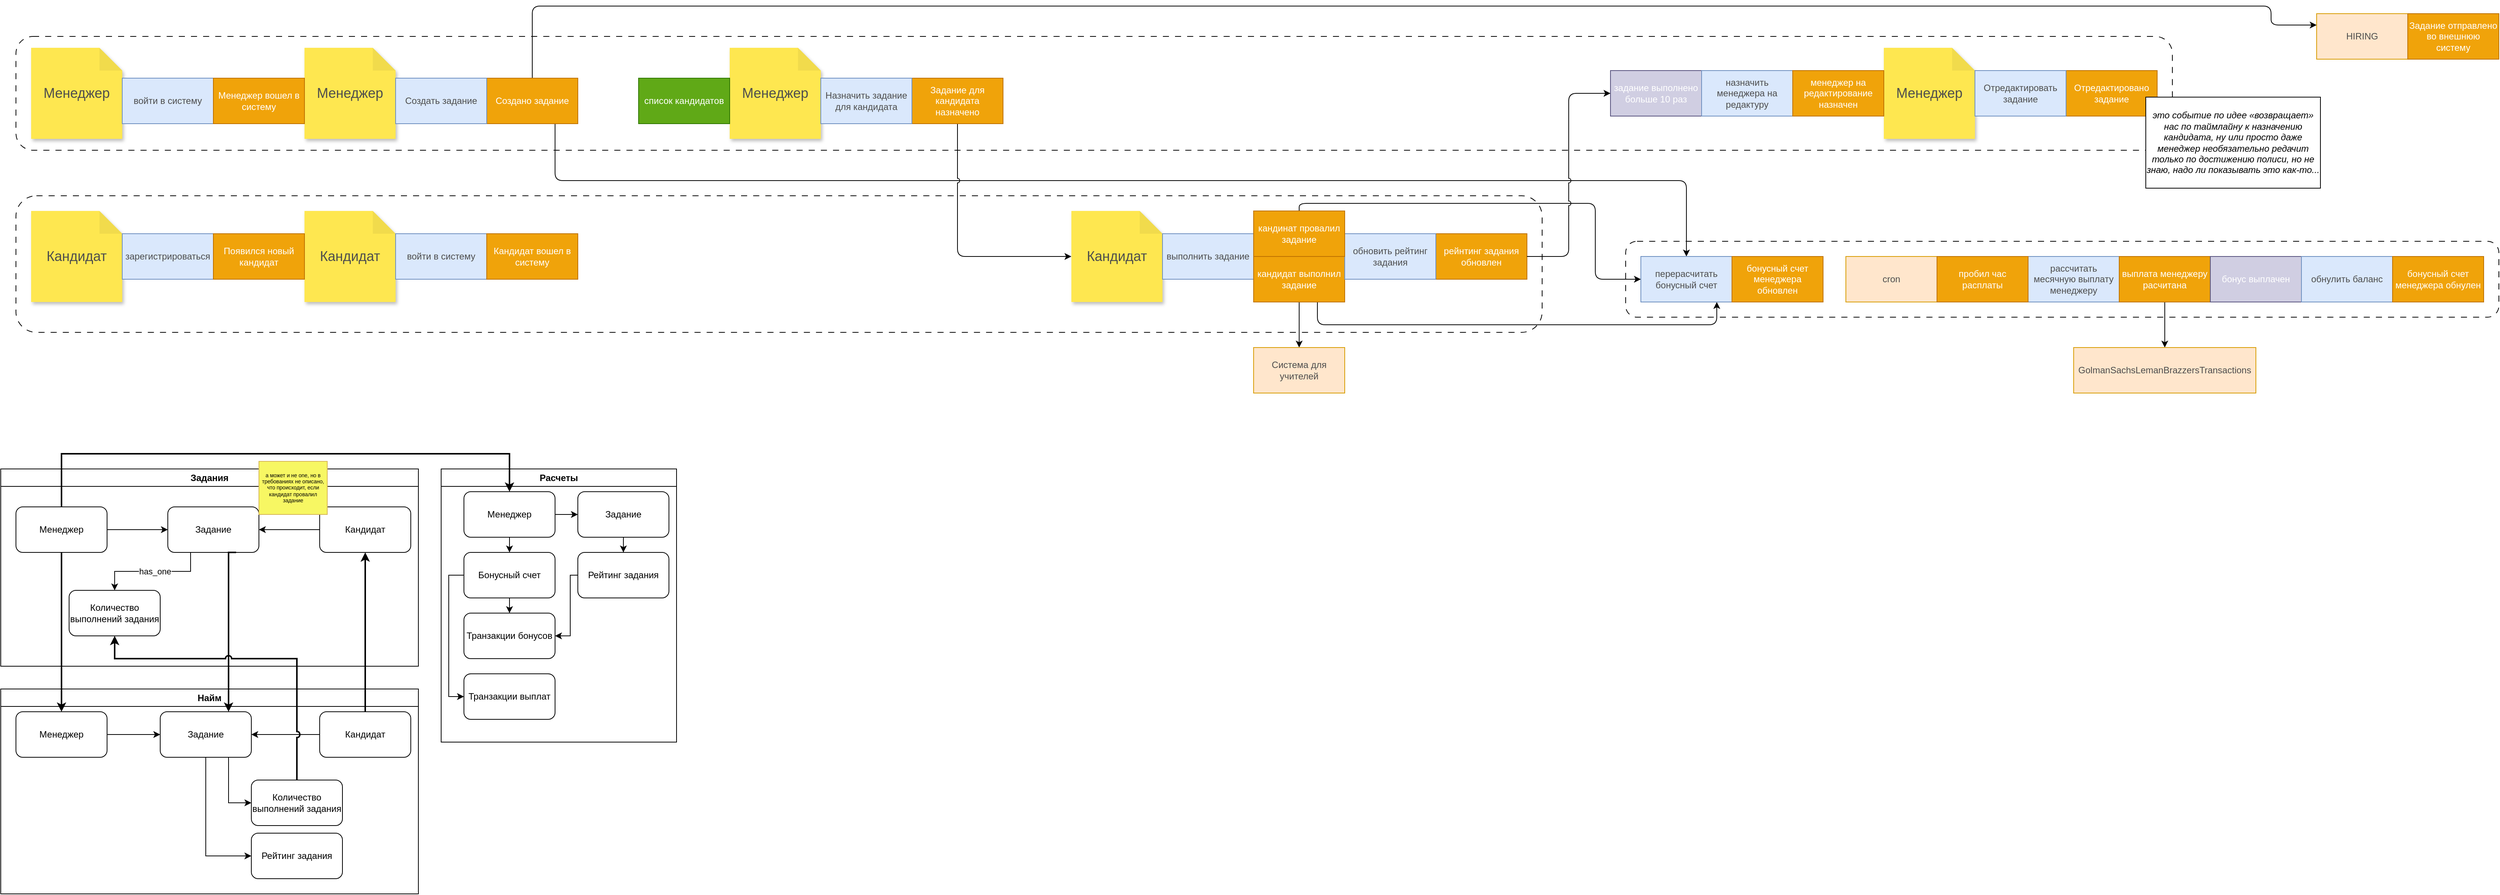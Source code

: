 <mxfile version="27.0.5">
  <diagram id="R2lEEEUBdFMjLlhIrx00" name="Page-1">
    <mxGraphModel dx="3792" dy="2971" grid="1" gridSize="10" guides="1" tooltips="1" connect="1" arrows="1" fold="1" page="1" pageScale="1" pageWidth="1169" pageHeight="827" math="0" shadow="0" extFonts="Permanent Marker^https://fonts.googleapis.com/css?family=Permanent+Marker">
      <root>
        <mxCell id="0" />
        <mxCell id="1" parent="0" />
        <mxCell id="_uogvYm9ou4BjCA6ubhB-7" value="Расчеты" style="swimlane;whiteSpace=wrap;html=1;" parent="1" vertex="1">
          <mxGeometry x="580" y="30" width="310" height="360" as="geometry" />
        </mxCell>
        <mxCell id="_uogvYm9ou4BjCA6ubhB-49" style="edgeStyle=orthogonalEdgeStyle;rounded=0;orthogonalLoop=1;jettySize=auto;html=1;exitX=0.5;exitY=1;exitDx=0;exitDy=0;entryX=0.5;entryY=0;entryDx=0;entryDy=0;" parent="_uogvYm9ou4BjCA6ubhB-7" source="_uogvYm9ou4BjCA6ubhB-43" target="_uogvYm9ou4BjCA6ubhB-44" edge="1">
          <mxGeometry relative="1" as="geometry" />
        </mxCell>
        <mxCell id="_uogvYm9ou4BjCA6ubhB-53" style="edgeStyle=orthogonalEdgeStyle;rounded=0;orthogonalLoop=1;jettySize=auto;html=1;exitX=1;exitY=0.5;exitDx=0;exitDy=0;entryX=0;entryY=0.5;entryDx=0;entryDy=0;" parent="_uogvYm9ou4BjCA6ubhB-7" source="_uogvYm9ou4BjCA6ubhB-43" target="_uogvYm9ou4BjCA6ubhB-52" edge="1">
          <mxGeometry relative="1" as="geometry" />
        </mxCell>
        <mxCell id="_uogvYm9ou4BjCA6ubhB-43" value="Менеджер" style="rounded=1;whiteSpace=wrap;html=1;" parent="_uogvYm9ou4BjCA6ubhB-7" vertex="1">
          <mxGeometry x="30" y="30" width="120" height="60" as="geometry" />
        </mxCell>
        <mxCell id="_uogvYm9ou4BjCA6ubhB-50" style="edgeStyle=orthogonalEdgeStyle;rounded=0;orthogonalLoop=1;jettySize=auto;html=1;exitX=0.5;exitY=1;exitDx=0;exitDy=0;entryX=0.5;entryY=0;entryDx=0;entryDy=0;" parent="_uogvYm9ou4BjCA6ubhB-7" source="_uogvYm9ou4BjCA6ubhB-44" target="_uogvYm9ou4BjCA6ubhB-45" edge="1">
          <mxGeometry relative="1" as="geometry" />
        </mxCell>
        <mxCell id="_uogvYm9ou4BjCA6ubhB-57" style="edgeStyle=orthogonalEdgeStyle;rounded=0;orthogonalLoop=1;jettySize=auto;html=1;exitX=0;exitY=0.5;exitDx=0;exitDy=0;entryX=0;entryY=0.5;entryDx=0;entryDy=0;" parent="_uogvYm9ou4BjCA6ubhB-7" source="_uogvYm9ou4BjCA6ubhB-44" target="_uogvYm9ou4BjCA6ubhB-56" edge="1">
          <mxGeometry relative="1" as="geometry" />
        </mxCell>
        <mxCell id="_uogvYm9ou4BjCA6ubhB-44" value="Бонусный счет" style="rounded=1;whiteSpace=wrap;html=1;" parent="_uogvYm9ou4BjCA6ubhB-7" vertex="1">
          <mxGeometry x="30" y="110" width="120" height="60" as="geometry" />
        </mxCell>
        <mxCell id="_uogvYm9ou4BjCA6ubhB-45" value="Транзакции бонусов" style="rounded=1;whiteSpace=wrap;html=1;" parent="_uogvYm9ou4BjCA6ubhB-7" vertex="1">
          <mxGeometry x="30" y="190" width="120" height="60" as="geometry" />
        </mxCell>
        <mxCell id="_uogvYm9ou4BjCA6ubhB-58" style="edgeStyle=orthogonalEdgeStyle;rounded=0;orthogonalLoop=1;jettySize=auto;html=1;exitX=0;exitY=0.5;exitDx=0;exitDy=0;entryX=1;entryY=0.5;entryDx=0;entryDy=0;" parent="_uogvYm9ou4BjCA6ubhB-7" source="_uogvYm9ou4BjCA6ubhB-46" target="_uogvYm9ou4BjCA6ubhB-45" edge="1">
          <mxGeometry relative="1" as="geometry">
            <Array as="points">
              <mxPoint x="170" y="140" />
              <mxPoint x="170" y="220" />
            </Array>
          </mxGeometry>
        </mxCell>
        <mxCell id="_uogvYm9ou4BjCA6ubhB-46" value="Рейтинг задания" style="rounded=1;whiteSpace=wrap;html=1;" parent="_uogvYm9ou4BjCA6ubhB-7" vertex="1">
          <mxGeometry x="180" y="110" width="120" height="60" as="geometry" />
        </mxCell>
        <mxCell id="_uogvYm9ou4BjCA6ubhB-54" style="edgeStyle=orthogonalEdgeStyle;rounded=0;orthogonalLoop=1;jettySize=auto;html=1;exitX=0.5;exitY=1;exitDx=0;exitDy=0;" parent="_uogvYm9ou4BjCA6ubhB-7" source="_uogvYm9ou4BjCA6ubhB-52" target="_uogvYm9ou4BjCA6ubhB-46" edge="1">
          <mxGeometry relative="1" as="geometry" />
        </mxCell>
        <mxCell id="_uogvYm9ou4BjCA6ubhB-52" value="Задание" style="rounded=1;whiteSpace=wrap;html=1;" parent="_uogvYm9ou4BjCA6ubhB-7" vertex="1">
          <mxGeometry x="180" y="30" width="120" height="60" as="geometry" />
        </mxCell>
        <mxCell id="_uogvYm9ou4BjCA6ubhB-56" value="Транзакции выплат" style="rounded=1;whiteSpace=wrap;html=1;" parent="_uogvYm9ou4BjCA6ubhB-7" vertex="1">
          <mxGeometry x="30" y="270" width="120" height="60" as="geometry" />
        </mxCell>
        <mxCell id="_uogvYm9ou4BjCA6ubhB-8" value="Задания" style="swimlane;whiteSpace=wrap;html=1;" parent="1" vertex="1">
          <mxGeometry y="30" width="550" height="260" as="geometry" />
        </mxCell>
        <mxCell id="_uogvYm9ou4BjCA6ubhB-39" value="" style="edgeStyle=orthogonalEdgeStyle;rounded=0;orthogonalLoop=1;jettySize=auto;html=1;" parent="_uogvYm9ou4BjCA6ubhB-8" source="_uogvYm9ou4BjCA6ubhB-13" target="_uogvYm9ou4BjCA6ubhB-15" edge="1">
          <mxGeometry relative="1" as="geometry" />
        </mxCell>
        <mxCell id="_uogvYm9ou4BjCA6ubhB-18" style="edgeStyle=orthogonalEdgeStyle;rounded=0;orthogonalLoop=1;jettySize=auto;html=1;exitX=1;exitY=0.5;exitDx=0;exitDy=0;" parent="_uogvYm9ou4BjCA6ubhB-8" source="_uogvYm9ou4BjCA6ubhB-14" target="_uogvYm9ou4BjCA6ubhB-15" edge="1">
          <mxGeometry relative="1" as="geometry" />
        </mxCell>
        <mxCell id="_uogvYm9ou4BjCA6ubhB-14" value="Менеджер" style="rounded=1;whiteSpace=wrap;html=1;" parent="_uogvYm9ou4BjCA6ubhB-8" vertex="1">
          <mxGeometry x="20" y="50" width="120" height="60" as="geometry" />
        </mxCell>
        <mxCell id="_uogvYm9ou4BjCA6ubhB-24" style="edgeStyle=orthogonalEdgeStyle;rounded=0;orthogonalLoop=1;jettySize=auto;html=1;exitX=0.25;exitY=1;exitDx=0;exitDy=0;entryX=0.5;entryY=0;entryDx=0;entryDy=0;" parent="_uogvYm9ou4BjCA6ubhB-8" source="_uogvYm9ou4BjCA6ubhB-15" target="_uogvYm9ou4BjCA6ubhB-22" edge="1">
          <mxGeometry relative="1" as="geometry" />
        </mxCell>
        <mxCell id="_uogvYm9ou4BjCA6ubhB-25" value="has_one" style="edgeLabel;html=1;align=center;verticalAlign=middle;resizable=0;points=[];" parent="_uogvYm9ou4BjCA6ubhB-24" vertex="1" connectable="0">
          <mxGeometry x="-0.043" relative="1" as="geometry">
            <mxPoint as="offset" />
          </mxGeometry>
        </mxCell>
        <mxCell id="_uogvYm9ou4BjCA6ubhB-15" value="Задание" style="rounded=1;whiteSpace=wrap;html=1;" parent="_uogvYm9ou4BjCA6ubhB-8" vertex="1">
          <mxGeometry x="220" y="50" width="120" height="60" as="geometry" />
        </mxCell>
        <mxCell id="_uogvYm9ou4BjCA6ubhB-22" value="Количество выполнений задания" style="rounded=1;whiteSpace=wrap;html=1;" parent="_uogvYm9ou4BjCA6ubhB-8" vertex="1">
          <mxGeometry x="90" y="160" width="120" height="60" as="geometry" />
        </mxCell>
        <mxCell id="_uogvYm9ou4BjCA6ubhB-13" value="Кандидат" style="rounded=1;whiteSpace=wrap;html=1;" parent="_uogvYm9ou4BjCA6ubhB-8" vertex="1">
          <mxGeometry x="420" y="50" width="120" height="60" as="geometry" />
        </mxCell>
        <mxCell id="_uogvYm9ou4BjCA6ubhB-21" value="&lt;font&gt;а может и не one, но в требованиях не описано, что происходит, если кандидат провалил задание&lt;/font&gt;" style="rounded=0;whiteSpace=wrap;html=1;fillColor=#F7F763;strokeColor=#d6b656;fontSize=7;" parent="_uogvYm9ou4BjCA6ubhB-8" vertex="1">
          <mxGeometry x="340" y="-10" width="90" height="70" as="geometry" />
        </mxCell>
        <mxCell id="_uogvYm9ou4BjCA6ubhB-6" value="Найм" style="swimlane;whiteSpace=wrap;html=1;" parent="1" vertex="1">
          <mxGeometry y="320" width="550" height="270" as="geometry" />
        </mxCell>
        <mxCell id="_uogvYm9ou4BjCA6ubhB-32" style="edgeStyle=orthogonalEdgeStyle;rounded=0;orthogonalLoop=1;jettySize=auto;html=1;exitX=1;exitY=0.5;exitDx=0;exitDy=0;entryX=0;entryY=0.5;entryDx=0;entryDy=0;" parent="_uogvYm9ou4BjCA6ubhB-6" source="_uogvYm9ou4BjCA6ubhB-10" target="_uogvYm9ou4BjCA6ubhB-11" edge="1">
          <mxGeometry relative="1" as="geometry" />
        </mxCell>
        <mxCell id="_uogvYm9ou4BjCA6ubhB-10" value="Менеджер" style="rounded=1;whiteSpace=wrap;html=1;" parent="_uogvYm9ou4BjCA6ubhB-6" vertex="1">
          <mxGeometry x="20" y="30" width="120" height="60" as="geometry" />
        </mxCell>
        <mxCell id="_uogvYm9ou4BjCA6ubhB-27" style="edgeStyle=orthogonalEdgeStyle;rounded=0;orthogonalLoop=1;jettySize=auto;html=1;exitX=0.75;exitY=1;exitDx=0;exitDy=0;entryX=0;entryY=0.5;entryDx=0;entryDy=0;" parent="_uogvYm9ou4BjCA6ubhB-6" source="_uogvYm9ou4BjCA6ubhB-11" target="_uogvYm9ou4BjCA6ubhB-26" edge="1">
          <mxGeometry relative="1" as="geometry" />
        </mxCell>
        <mxCell id="_uogvYm9ou4BjCA6ubhB-28" style="edgeStyle=orthogonalEdgeStyle;rounded=0;orthogonalLoop=1;jettySize=auto;html=1;exitX=0.5;exitY=1;exitDx=0;exitDy=0;entryX=0;entryY=0.5;entryDx=0;entryDy=0;" parent="_uogvYm9ou4BjCA6ubhB-6" source="_uogvYm9ou4BjCA6ubhB-11" target="_uogvYm9ou4BjCA6ubhB-12" edge="1">
          <mxGeometry relative="1" as="geometry" />
        </mxCell>
        <mxCell id="_uogvYm9ou4BjCA6ubhB-11" value="Задание" style="rounded=1;whiteSpace=wrap;html=1;" parent="_uogvYm9ou4BjCA6ubhB-6" vertex="1">
          <mxGeometry x="210" y="30" width="120" height="60" as="geometry" />
        </mxCell>
        <mxCell id="_uogvYm9ou4BjCA6ubhB-12" value="Рейтинг задания" style="rounded=1;whiteSpace=wrap;html=1;" parent="_uogvYm9ou4BjCA6ubhB-6" vertex="1">
          <mxGeometry x="330" y="190" width="120" height="60" as="geometry" />
        </mxCell>
        <mxCell id="_uogvYm9ou4BjCA6ubhB-26" value="Количество выполнений задания" style="rounded=1;whiteSpace=wrap;html=1;" parent="_uogvYm9ou4BjCA6ubhB-6" vertex="1">
          <mxGeometry x="330" y="120" width="120" height="60" as="geometry" />
        </mxCell>
        <mxCell id="_uogvYm9ou4BjCA6ubhB-9" value="Кандидат" style="rounded=1;whiteSpace=wrap;html=1;" parent="_uogvYm9ou4BjCA6ubhB-6" vertex="1">
          <mxGeometry x="420" y="30" width="120" height="60" as="geometry" />
        </mxCell>
        <mxCell id="_uogvYm9ou4BjCA6ubhB-33" style="edgeStyle=orthogonalEdgeStyle;rounded=0;orthogonalLoop=1;jettySize=auto;html=1;exitX=0;exitY=0.5;exitDx=0;exitDy=0;entryX=1;entryY=0.5;entryDx=0;entryDy=0;" parent="_uogvYm9ou4BjCA6ubhB-6" source="_uogvYm9ou4BjCA6ubhB-9" target="_uogvYm9ou4BjCA6ubhB-11" edge="1">
          <mxGeometry relative="1" as="geometry" />
        </mxCell>
        <mxCell id="_uogvYm9ou4BjCA6ubhB-34" style="edgeStyle=orthogonalEdgeStyle;rounded=0;orthogonalLoop=1;jettySize=auto;html=1;exitX=0.5;exitY=1;exitDx=0;exitDy=0;strokeWidth=2;jumpStyle=arc;" parent="1" source="_uogvYm9ou4BjCA6ubhB-14" target="_uogvYm9ou4BjCA6ubhB-10" edge="1">
          <mxGeometry relative="1" as="geometry" />
        </mxCell>
        <mxCell id="_uogvYm9ou4BjCA6ubhB-40" style="edgeStyle=orthogonalEdgeStyle;rounded=0;orthogonalLoop=1;jettySize=auto;html=1;exitX=0.75;exitY=1;exitDx=0;exitDy=0;entryX=0.75;entryY=0;entryDx=0;entryDy=0;strokeWidth=2;jumpStyle=arc;" parent="1" source="_uogvYm9ou4BjCA6ubhB-15" target="_uogvYm9ou4BjCA6ubhB-11" edge="1">
          <mxGeometry relative="1" as="geometry">
            <Array as="points">
              <mxPoint x="300" y="140" />
            </Array>
          </mxGeometry>
        </mxCell>
        <mxCell id="_uogvYm9ou4BjCA6ubhB-42" style="edgeStyle=orthogonalEdgeStyle;rounded=0;orthogonalLoop=1;jettySize=auto;html=1;entryX=0.5;entryY=1;entryDx=0;entryDy=0;strokeWidth=2;jumpStyle=arc;exitX=0.5;exitY=0;exitDx=0;exitDy=0;" parent="1" source="_uogvYm9ou4BjCA6ubhB-26" target="_uogvYm9ou4BjCA6ubhB-22" edge="1">
          <mxGeometry relative="1" as="geometry">
            <mxPoint x="460" y="440" as="sourcePoint" />
            <Array as="points">
              <mxPoint x="390" y="280" />
              <mxPoint x="150" y="280" />
            </Array>
          </mxGeometry>
        </mxCell>
        <mxCell id="_uogvYm9ou4BjCA6ubhB-41" style="edgeStyle=orthogonalEdgeStyle;rounded=0;orthogonalLoop=1;jettySize=auto;html=1;exitX=0.5;exitY=0;exitDx=0;exitDy=0;entryX=0.5;entryY=1;entryDx=0;entryDy=0;strokeWidth=2;jumpStyle=arc;" parent="1" source="_uogvYm9ou4BjCA6ubhB-9" target="_uogvYm9ou4BjCA6ubhB-13" edge="1">
          <mxGeometry relative="1" as="geometry" />
        </mxCell>
        <mxCell id="_uogvYm9ou4BjCA6ubhB-47" style="edgeStyle=orthogonalEdgeStyle;rounded=0;orthogonalLoop=1;jettySize=auto;html=1;exitX=0.5;exitY=0;exitDx=0;exitDy=0;strokeWidth=2;" parent="1" source="_uogvYm9ou4BjCA6ubhB-14" target="_uogvYm9ou4BjCA6ubhB-43" edge="1">
          <mxGeometry relative="1" as="geometry">
            <Array as="points">
              <mxPoint x="80" y="10" />
              <mxPoint x="670" y="10" />
            </Array>
          </mxGeometry>
        </mxCell>
        <mxCell id="NqS8gp6HaAE2yQ8f_B8a-1" value="" style="rounded=1;whiteSpace=wrap;html=1;align=center;verticalAlign=middle;fontFamily=Helvetica;fontSize=12;dashed=1;dashPattern=8 8;" vertex="1" parent="1">
          <mxGeometry x="2140" y="-270" width="1150" height="100" as="geometry" />
        </mxCell>
        <mxCell id="NqS8gp6HaAE2yQ8f_B8a-2" value="" style="rounded=1;whiteSpace=wrap;html=1;align=center;verticalAlign=middle;fontFamily=Helvetica;fontSize=12;dashed=1;dashPattern=8 8;" vertex="1" parent="1">
          <mxGeometry x="20" y="-540" width="2840" height="150" as="geometry" />
        </mxCell>
        <mxCell id="NqS8gp6HaAE2yQ8f_B8a-3" value="" style="rounded=1;whiteSpace=wrap;html=1;align=center;verticalAlign=middle;fontFamily=Helvetica;fontSize=12;dashed=1;dashPattern=8 8;" vertex="1" parent="1">
          <mxGeometry x="20" y="-330" width="2010" height="180" as="geometry" />
        </mxCell>
        <mxCell id="NqS8gp6HaAE2yQ8f_B8a-4" value="&lt;font style=&quot;color: rgb(77, 77, 77);&quot;&gt;HIRING&lt;/font&gt;" style="rounded=0;whiteSpace=wrap;html=1;fillColor=#ffe6cc;strokeColor=#d79b00;" vertex="1" parent="1">
          <mxGeometry x="3050" y="-570" width="120" height="60" as="geometry" />
        </mxCell>
        <mxCell id="NqS8gp6HaAE2yQ8f_B8a-5" style="edgeStyle=orthogonalEdgeStyle;rounded=1;orthogonalLoop=1;jettySize=auto;html=1;exitX=0.75;exitY=1;exitDx=0;exitDy=0;entryX=0.5;entryY=0;entryDx=0;entryDy=0;jumpStyle=arc;curved=0;" edge="1" parent="1" source="NqS8gp6HaAE2yQ8f_B8a-7" target="NqS8gp6HaAE2yQ8f_B8a-32">
          <mxGeometry relative="1" as="geometry">
            <Array as="points">
              <mxPoint x="730" y="-350" />
              <mxPoint x="2220" y="-350" />
            </Array>
          </mxGeometry>
        </mxCell>
        <mxCell id="NqS8gp6HaAE2yQ8f_B8a-6" style="edgeStyle=orthogonalEdgeStyle;rounded=1;orthogonalLoop=1;jettySize=auto;html=1;exitX=0.5;exitY=0;exitDx=0;exitDy=0;entryX=0;entryY=0.25;entryDx=0;entryDy=0;curved=0;" edge="1" parent="1" source="NqS8gp6HaAE2yQ8f_B8a-7" target="NqS8gp6HaAE2yQ8f_B8a-4">
          <mxGeometry relative="1" as="geometry">
            <Array as="points">
              <mxPoint x="700" y="-580" />
              <mxPoint x="2990" y="-580" />
              <mxPoint x="2990" y="-555" />
            </Array>
          </mxGeometry>
        </mxCell>
        <mxCell id="NqS8gp6HaAE2yQ8f_B8a-7" value="Создано задание" style="rounded=0;whiteSpace=wrap;html=1;fillColor=#f0a30a;strokeColor=#BD7000;fontColor=#ffffff;" vertex="1" parent="1">
          <mxGeometry x="640" y="-485" width="120" height="60" as="geometry" />
        </mxCell>
        <mxCell id="NqS8gp6HaAE2yQ8f_B8a-8" value="Менеджер" style="shape=note;whiteSpace=wrap;html=1;backgroundOutline=1;darkOpacity=0.05;fillColor=#FEE750;strokeColor=none;fontSize=18;fontStyle=0;rotation=0;shadow=1;rounded=0;align=center;verticalAlign=middle;fontFamily=Helvetica;fontColor=#4D4D4D;" vertex="1" parent="1">
          <mxGeometry x="400" y="-525" width="120" height="120" as="geometry" />
        </mxCell>
        <mxCell id="NqS8gp6HaAE2yQ8f_B8a-9" value="Создать задание" style="rounded=0;whiteSpace=wrap;html=1;fillColor=#dae8fc;strokeColor=#6c8ebf;align=center;verticalAlign=middle;fontFamily=Helvetica;fontSize=12;fontColor=#4D4D4D;" vertex="1" parent="1">
          <mxGeometry x="520" y="-485" width="120" height="60" as="geometry" />
        </mxCell>
        <mxCell id="NqS8gp6HaAE2yQ8f_B8a-10" value="Задание отправлено во внешнюю систему" style="rounded=0;whiteSpace=wrap;html=1;fillColor=#f0a30a;strokeColor=#BD7000;fontColor=#ffffff;" vertex="1" parent="1">
          <mxGeometry x="3170" y="-570" width="120" height="60" as="geometry" />
        </mxCell>
        <mxCell id="NqS8gp6HaAE2yQ8f_B8a-11" value="Кандидат" style="shape=note;whiteSpace=wrap;html=1;backgroundOutline=1;darkOpacity=0.05;fillColor=#FEE750;strokeColor=none;fontSize=18;fontStyle=0;rotation=0;shadow=1;rounded=0;align=center;verticalAlign=middle;fontFamily=Helvetica;fontColor=#4D4D4D;" vertex="1" parent="1">
          <mxGeometry x="400" y="-310" width="120" height="120" as="geometry" />
        </mxCell>
        <mxCell id="NqS8gp6HaAE2yQ8f_B8a-12" value="войти в систему" style="rounded=0;whiteSpace=wrap;html=1;fillColor=#dae8fc;strokeColor=#6c8ebf;align=center;verticalAlign=middle;fontFamily=Helvetica;fontSize=12;fontColor=#4D4D4D;" vertex="1" parent="1">
          <mxGeometry x="520" y="-280" width="120" height="60" as="geometry" />
        </mxCell>
        <mxCell id="NqS8gp6HaAE2yQ8f_B8a-13" value="Кандидат вошел в систему" style="rounded=0;whiteSpace=wrap;html=1;fillColor=#f0a30a;strokeColor=#BD7000;fontColor=#ffffff;" vertex="1" parent="1">
          <mxGeometry x="640" y="-280" width="120" height="60" as="geometry" />
        </mxCell>
        <mxCell id="NqS8gp6HaAE2yQ8f_B8a-14" value="Менеджер" style="shape=note;whiteSpace=wrap;html=1;backgroundOutline=1;darkOpacity=0.05;fillColor=#FEE750;strokeColor=none;fontSize=18;fontStyle=0;rotation=0;shadow=1;rounded=0;align=center;verticalAlign=middle;fontFamily=Helvetica;fontColor=#4D4D4D;" vertex="1" parent="1">
          <mxGeometry x="40" y="-525" width="120" height="120" as="geometry" />
        </mxCell>
        <mxCell id="NqS8gp6HaAE2yQ8f_B8a-15" value="войти в систему" style="rounded=0;whiteSpace=wrap;html=1;fillColor=#dae8fc;strokeColor=#6c8ebf;align=center;verticalAlign=middle;fontFamily=Helvetica;fontSize=12;fontColor=#4D4D4D;" vertex="1" parent="1">
          <mxGeometry x="160" y="-485" width="120" height="60" as="geometry" />
        </mxCell>
        <mxCell id="NqS8gp6HaAE2yQ8f_B8a-16" value="Менеджер вошел в систему" style="rounded=0;whiteSpace=wrap;html=1;fillColor=#f0a30a;strokeColor=#BD7000;fontColor=#ffffff;" vertex="1" parent="1">
          <mxGeometry x="280" y="-485" width="120" height="60" as="geometry" />
        </mxCell>
        <mxCell id="NqS8gp6HaAE2yQ8f_B8a-17" value="Кандидат" style="shape=note;whiteSpace=wrap;html=1;backgroundOutline=1;darkOpacity=0.05;fillColor=#FEE750;strokeColor=none;fontSize=18;fontStyle=0;rotation=0;shadow=1;rounded=0;align=center;verticalAlign=middle;fontFamily=Helvetica;fontColor=#4D4D4D;" vertex="1" parent="1">
          <mxGeometry x="40" y="-310" width="120" height="120" as="geometry" />
        </mxCell>
        <mxCell id="NqS8gp6HaAE2yQ8f_B8a-18" value="зарегистрироваться" style="rounded=0;whiteSpace=wrap;html=1;fillColor=#dae8fc;strokeColor=#6c8ebf;align=center;verticalAlign=middle;fontFamily=Helvetica;fontSize=12;fontColor=#4D4D4D;" vertex="1" parent="1">
          <mxGeometry x="160" y="-280" width="120" height="60" as="geometry" />
        </mxCell>
        <mxCell id="NqS8gp6HaAE2yQ8f_B8a-19" value="Появился новый кандидат" style="rounded=0;whiteSpace=wrap;html=1;fillColor=#f0a30a;strokeColor=#BD7000;fontColor=#ffffff;" vertex="1" parent="1">
          <mxGeometry x="280" y="-280" width="120" height="60" as="geometry" />
        </mxCell>
        <mxCell id="NqS8gp6HaAE2yQ8f_B8a-20" value="Кандидат" style="shape=note;whiteSpace=wrap;html=1;backgroundOutline=1;darkOpacity=0.05;fillColor=#FEE750;strokeColor=none;fontSize=18;fontStyle=0;rotation=0;shadow=1;rounded=0;align=center;verticalAlign=middle;fontFamily=Helvetica;fontColor=#4D4D4D;" vertex="1" parent="1">
          <mxGeometry x="1410" y="-310" width="120" height="120" as="geometry" />
        </mxCell>
        <mxCell id="NqS8gp6HaAE2yQ8f_B8a-21" value="выполнить задание" style="rounded=0;whiteSpace=wrap;html=1;fillColor=#dae8fc;strokeColor=#6c8ebf;align=center;verticalAlign=middle;fontFamily=Helvetica;fontSize=12;fontColor=#4D4D4D;" vertex="1" parent="1">
          <mxGeometry x="1530" y="-280" width="120" height="60" as="geometry" />
        </mxCell>
        <mxCell id="NqS8gp6HaAE2yQ8f_B8a-22" style="edgeStyle=orthogonalEdgeStyle;rounded=1;orthogonalLoop=1;jettySize=auto;html=1;exitX=0.7;exitY=1;exitDx=0;exitDy=0;exitPerimeter=0;jumpStyle=arc;curved=0;" edge="1" parent="1" source="NqS8gp6HaAE2yQ8f_B8a-24" target="NqS8gp6HaAE2yQ8f_B8a-32">
          <mxGeometry relative="1" as="geometry">
            <Array as="points">
              <mxPoint x="1734" y="-160" />
              <mxPoint x="2260" y="-160" />
            </Array>
          </mxGeometry>
        </mxCell>
        <mxCell id="NqS8gp6HaAE2yQ8f_B8a-23" style="edgeStyle=orthogonalEdgeStyle;rounded=1;orthogonalLoop=1;jettySize=auto;html=1;exitX=0.5;exitY=1;exitDx=0;exitDy=0;entryX=0.5;entryY=0;entryDx=0;entryDy=0;curved=0;" edge="1" parent="1" source="NqS8gp6HaAE2yQ8f_B8a-24" target="NqS8gp6HaAE2yQ8f_B8a-29">
          <mxGeometry relative="1" as="geometry" />
        </mxCell>
        <mxCell id="NqS8gp6HaAE2yQ8f_B8a-24" value="кандидат выполнил задание" style="rounded=0;whiteSpace=wrap;html=1;fillColor=#f0a30a;strokeColor=#BD7000;fontColor=#ffffff;" vertex="1" parent="1">
          <mxGeometry x="1650" y="-250" width="120" height="60" as="geometry" />
        </mxCell>
        <mxCell id="NqS8gp6HaAE2yQ8f_B8a-25" style="edgeStyle=orthogonalEdgeStyle;rounded=1;orthogonalLoop=1;jettySize=auto;html=1;exitX=0.5;exitY=1;exitDx=0;exitDy=0;entryX=0;entryY=0.5;entryDx=0;entryDy=0;fontFamily=Helvetica;fontSize=12;fontColor=#ffffff;jumpStyle=arc;curved=0;entryPerimeter=0;" edge="1" parent="1" source="NqS8gp6HaAE2yQ8f_B8a-26" target="NqS8gp6HaAE2yQ8f_B8a-20">
          <mxGeometry relative="1" as="geometry">
            <mxPoint x="1290" y="-250" as="targetPoint" />
          </mxGeometry>
        </mxCell>
        <mxCell id="NqS8gp6HaAE2yQ8f_B8a-26" value="Задание для кандидата назначено" style="rounded=0;whiteSpace=wrap;html=1;fillColor=#f0a30a;strokeColor=#BD7000;fontColor=#ffffff;" vertex="1" parent="1">
          <mxGeometry x="1200" y="-485" width="120" height="60" as="geometry" />
        </mxCell>
        <mxCell id="NqS8gp6HaAE2yQ8f_B8a-27" value="Менеджер" style="shape=note;whiteSpace=wrap;html=1;backgroundOutline=1;darkOpacity=0.05;fillColor=#FEE750;strokeColor=none;fontSize=18;fontStyle=0;rotation=0;shadow=1;rounded=0;align=center;verticalAlign=middle;fontFamily=Helvetica;fontColor=#4D4D4D;" vertex="1" parent="1">
          <mxGeometry x="960" y="-525" width="120" height="120" as="geometry" />
        </mxCell>
        <mxCell id="NqS8gp6HaAE2yQ8f_B8a-28" value="Назначить задание для кандидата" style="rounded=0;whiteSpace=wrap;html=1;fillColor=#dae8fc;strokeColor=#6c8ebf;align=center;verticalAlign=middle;fontFamily=Helvetica;fontSize=12;fontColor=#4D4D4D;" vertex="1" parent="1">
          <mxGeometry x="1080" y="-485" width="120" height="60" as="geometry" />
        </mxCell>
        <mxCell id="NqS8gp6HaAE2yQ8f_B8a-29" value="Система для учителей" style="rounded=0;whiteSpace=wrap;html=1;fillColor=#ffe6cc;strokeColor=#d79b00;align=center;verticalAlign=middle;fontFamily=Helvetica;fontSize=12;fontColor=#4D4D4D;" vertex="1" parent="1">
          <mxGeometry x="1650" y="-130" width="120" height="60" as="geometry" />
        </mxCell>
        <mxCell id="NqS8gp6HaAE2yQ8f_B8a-30" value="рейнтинг задания обновлен" style="rounded=0;whiteSpace=wrap;html=1;fillColor=#f0a30a;strokeColor=#BD7000;fontColor=#ffffff;" vertex="1" parent="1">
          <mxGeometry x="1890" y="-280" width="120" height="60" as="geometry" />
        </mxCell>
        <mxCell id="NqS8gp6HaAE2yQ8f_B8a-31" value="обновить рейтинг задания" style="rounded=0;whiteSpace=wrap;html=1;fillColor=#dae8fc;strokeColor=#6c8ebf;align=center;verticalAlign=middle;fontFamily=Helvetica;fontSize=12;fontColor=#4D4D4D;" vertex="1" parent="1">
          <mxGeometry x="1770" y="-280" width="120" height="60" as="geometry" />
        </mxCell>
        <mxCell id="NqS8gp6HaAE2yQ8f_B8a-32" value="перерасчитать бонусный счет" style="rounded=0;whiteSpace=wrap;html=1;fillColor=#dae8fc;strokeColor=#6c8ebf;align=center;verticalAlign=middle;fontFamily=Helvetica;fontSize=12;fontColor=#4D4D4D;" vertex="1" parent="1">
          <mxGeometry x="2160" y="-250" width="120" height="60" as="geometry" />
        </mxCell>
        <mxCell id="NqS8gp6HaAE2yQ8f_B8a-33" value="бонусный счет менеджера обновлен" style="rounded=0;whiteSpace=wrap;html=1;fillColor=#f0a30a;strokeColor=#BD7000;fontColor=#ffffff;" vertex="1" parent="1">
          <mxGeometry x="2280" y="-250" width="120" height="60" as="geometry" />
        </mxCell>
        <mxCell id="NqS8gp6HaAE2yQ8f_B8a-34" value="&lt;font style=&quot;color: rgb(77, 77, 77);&quot;&gt;cron&lt;/font&gt;" style="rounded=0;whiteSpace=wrap;html=1;fillColor=#ffe6cc;strokeColor=#d79b00;align=center;verticalAlign=middle;fontFamily=Helvetica;fontSize=12;fontColor=#ffffff;" vertex="1" parent="1">
          <mxGeometry x="2430" y="-250" width="120" height="60" as="geometry" />
        </mxCell>
        <mxCell id="NqS8gp6HaAE2yQ8f_B8a-35" value="рассчитать месячную выплату менеджеру" style="rounded=0;whiteSpace=wrap;html=1;fillColor=#dae8fc;strokeColor=#6c8ebf;align=center;verticalAlign=middle;fontFamily=Helvetica;fontSize=12;fontColor=#4D4D4D;" vertex="1" parent="1">
          <mxGeometry x="2670" y="-250" width="120" height="60" as="geometry" />
        </mxCell>
        <mxCell id="NqS8gp6HaAE2yQ8f_B8a-36" value="" style="edgeStyle=orthogonalEdgeStyle;rounded=1;orthogonalLoop=1;jettySize=auto;html=1;curved=0;" edge="1" parent="1" source="NqS8gp6HaAE2yQ8f_B8a-37" target="NqS8gp6HaAE2yQ8f_B8a-38">
          <mxGeometry relative="1" as="geometry" />
        </mxCell>
        <mxCell id="NqS8gp6HaAE2yQ8f_B8a-37" value="выплата менеджеру расчитана" style="rounded=0;whiteSpace=wrap;html=1;fillColor=#f0a30a;strokeColor=#BD7000;fontColor=#ffffff;" vertex="1" parent="1">
          <mxGeometry x="2790" y="-250" width="120" height="60" as="geometry" />
        </mxCell>
        <mxCell id="NqS8gp6HaAE2yQ8f_B8a-38" value="&lt;font color=&quot;#4d4d4d&quot;&gt;GolmanSachsLemanBrazzersTransactions&lt;/font&gt;" style="rounded=0;whiteSpace=wrap;html=1;fillColor=#ffe6cc;strokeColor=#d79b00;align=center;verticalAlign=middle;fontFamily=Helvetica;fontSize=12;fontColor=#ffffff;" vertex="1" parent="1">
          <mxGeometry x="2730" y="-130" width="240" height="60" as="geometry" />
        </mxCell>
        <mxCell id="NqS8gp6HaAE2yQ8f_B8a-39" value="бонус выплачен" style="rounded=0;whiteSpace=wrap;html=1;fillColor=#d0cee2;strokeColor=#56517e;align=center;verticalAlign=middle;fontFamily=Helvetica;fontSize=12;fontColor=#ffffff;" vertex="1" parent="1">
          <mxGeometry x="2910" y="-250" width="120" height="60" as="geometry" />
        </mxCell>
        <mxCell id="NqS8gp6HaAE2yQ8f_B8a-40" value="обнулить баланс" style="rounded=0;whiteSpace=wrap;html=1;fillColor=#dae8fc;strokeColor=#6c8ebf;align=center;verticalAlign=middle;fontFamily=Helvetica;fontSize=12;fontColor=#4D4D4D;" vertex="1" parent="1">
          <mxGeometry x="3030" y="-250" width="120" height="60" as="geometry" />
        </mxCell>
        <mxCell id="NqS8gp6HaAE2yQ8f_B8a-41" value="бонусный счет менеджера обнулен" style="rounded=0;whiteSpace=wrap;html=1;fillColor=#f0a30a;strokeColor=#BD7000;fontColor=#ffffff;" vertex="1" parent="1">
          <mxGeometry x="3150" y="-250" width="120" height="60" as="geometry" />
        </mxCell>
        <mxCell id="NqS8gp6HaAE2yQ8f_B8a-42" value="Отредактировано задание" style="rounded=0;whiteSpace=wrap;html=1;fillColor=#f0a30a;strokeColor=#BD7000;fontColor=#ffffff;" vertex="1" parent="1">
          <mxGeometry x="2720" y="-495" width="120" height="60" as="geometry" />
        </mxCell>
        <mxCell id="NqS8gp6HaAE2yQ8f_B8a-43" value="Менеджер" style="shape=note;whiteSpace=wrap;html=1;backgroundOutline=1;darkOpacity=0.05;fillColor=#FEE750;strokeColor=none;fontSize=18;fontStyle=0;rotation=0;shadow=1;rounded=0;align=center;verticalAlign=middle;fontFamily=Helvetica;fontColor=#4D4D4D;" vertex="1" parent="1">
          <mxGeometry x="2480" y="-525" width="120" height="120" as="geometry" />
        </mxCell>
        <mxCell id="NqS8gp6HaAE2yQ8f_B8a-44" value="Отредактировать задание" style="rounded=0;whiteSpace=wrap;html=1;fillColor=#dae8fc;strokeColor=#6c8ebf;align=center;verticalAlign=middle;fontFamily=Helvetica;fontSize=12;fontColor=#4D4D4D;" vertex="1" parent="1">
          <mxGeometry x="2600" y="-495" width="120" height="60" as="geometry" />
        </mxCell>
        <mxCell id="NqS8gp6HaAE2yQ8f_B8a-45" value="задание выполнено больше 10 раз" style="rounded=0;whiteSpace=wrap;html=1;fillColor=#d0cee2;strokeColor=#56517e;align=center;verticalAlign=middle;fontFamily=Helvetica;fontSize=12;fontColor=#ffffff;" vertex="1" parent="1">
          <mxGeometry x="2120" y="-495" width="120" height="60" as="geometry" />
        </mxCell>
        <mxCell id="NqS8gp6HaAE2yQ8f_B8a-46" style="edgeStyle=orthogonalEdgeStyle;rounded=1;orthogonalLoop=1;jettySize=auto;html=1;exitX=0.5;exitY=0;exitDx=0;exitDy=0;jumpStyle=arc;curved=0;" edge="1" parent="1" source="NqS8gp6HaAE2yQ8f_B8a-47" target="NqS8gp6HaAE2yQ8f_B8a-32">
          <mxGeometry relative="1" as="geometry">
            <Array as="points">
              <mxPoint x="1710" y="-320" />
              <mxPoint x="2100" y="-320" />
              <mxPoint x="2100" y="-220" />
            </Array>
          </mxGeometry>
        </mxCell>
        <mxCell id="NqS8gp6HaAE2yQ8f_B8a-47" value="кандинат провалил задание" style="rounded=0;whiteSpace=wrap;html=1;fillColor=#f0a30a;strokeColor=#BD7000;fontColor=#ffffff;" vertex="1" parent="1">
          <mxGeometry x="1650" y="-310" width="120" height="60" as="geometry" />
        </mxCell>
        <mxCell id="NqS8gp6HaAE2yQ8f_B8a-48" value="&lt;i&gt;это событие по идее «возвращает» нас по таймлайну к назначению кандидата, ну или просто даже менеджер необязательно редачит только по достижению полиси, но не знаю, надо ли показывать это как-то...&lt;/i&gt;" style="rounded=0;whiteSpace=wrap;html=1;" vertex="1" parent="1">
          <mxGeometry x="2825" y="-460" width="230" height="120" as="geometry" />
        </mxCell>
        <mxCell id="NqS8gp6HaAE2yQ8f_B8a-49" value="назначить менеджера на редактуру" style="rounded=0;whiteSpace=wrap;html=1;fillColor=#dae8fc;strokeColor=#6c8ebf;align=center;verticalAlign=middle;fontFamily=Helvetica;fontSize=12;fontColor=#4D4D4D;" vertex="1" parent="1">
          <mxGeometry x="2240" y="-495" width="120" height="60" as="geometry" />
        </mxCell>
        <mxCell id="NqS8gp6HaAE2yQ8f_B8a-50" value="менеджер на редактирование назначен" style="rounded=0;whiteSpace=wrap;html=1;fillColor=#f0a30a;strokeColor=#BD7000;fontColor=#ffffff;" vertex="1" parent="1">
          <mxGeometry x="2360" y="-495" width="120" height="60" as="geometry" />
        </mxCell>
        <mxCell id="NqS8gp6HaAE2yQ8f_B8a-51" value="пробил час расплаты" style="rounded=0;whiteSpace=wrap;html=1;fillColor=#f0a30a;strokeColor=#BD7000;fontColor=#ffffff;" vertex="1" parent="1">
          <mxGeometry x="2550" y="-250" width="120" height="60" as="geometry" />
        </mxCell>
        <mxCell id="NqS8gp6HaAE2yQ8f_B8a-54" value="список кандидатов" style="rounded=0;whiteSpace=wrap;html=1;fillColor=#60a917;strokeColor=#2D7600;fontColor=#ffffff;align=center;verticalAlign=middle;fontFamily=Helvetica;fontSize=12;" vertex="1" parent="1">
          <mxGeometry x="840" y="-485" width="120" height="60" as="geometry" />
        </mxCell>
        <mxCell id="NqS8gp6HaAE2yQ8f_B8a-55" style="edgeStyle=orthogonalEdgeStyle;rounded=1;orthogonalLoop=1;jettySize=auto;html=1;exitX=1;exitY=0.5;exitDx=0;exitDy=0;entryX=0;entryY=0.5;entryDx=0;entryDy=0;jumpStyle=arc;curved=0;" edge="1" parent="1" source="NqS8gp6HaAE2yQ8f_B8a-30" target="NqS8gp6HaAE2yQ8f_B8a-45">
          <mxGeometry relative="1" as="geometry" />
        </mxCell>
      </root>
    </mxGraphModel>
  </diagram>
</mxfile>
